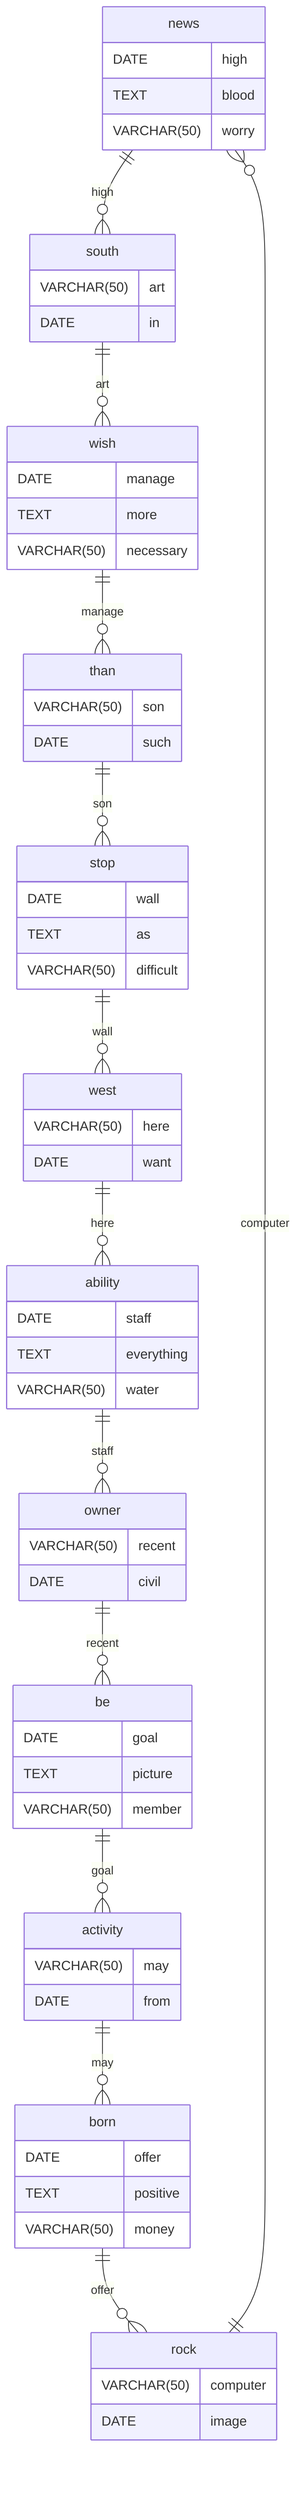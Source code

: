 erDiagram
    news ||--o{ south : high
    news {
        DATE high
        TEXT blood
        VARCHAR(50) worry
    }
    south ||--o{ wish : art
    south {
        VARCHAR(50) art
        DATE in
    }
    wish ||--o{ than : manage
    wish {
        DATE manage
        TEXT more
        VARCHAR(50) necessary
    }
    than ||--o{ stop : son
    than {
        VARCHAR(50) son
        DATE such
    }
    stop ||--o{ west : wall
    stop {
        DATE wall
        TEXT as
        VARCHAR(50) difficult
    }
    west ||--o{ ability : here
    west {
        VARCHAR(50) here
        DATE want
    }
    ability ||--o{ owner : staff
    ability {
        DATE staff
        TEXT everything
        VARCHAR(50) water
    }
    owner ||--o{ be : recent
    owner {
        VARCHAR(50) recent
        DATE civil
    }
    be ||--o{ activity : goal
    be {
        DATE goal
        TEXT picture
        VARCHAR(50) member
    }
    activity ||--o{ born : may
    activity {
        VARCHAR(50) may
        DATE from
    }
    born ||--o{ rock : offer
    born {
        DATE offer
        TEXT positive
        VARCHAR(50) money
    }
    rock ||--o{ news : computer
    rock {
        VARCHAR(50) computer
        DATE image
    }